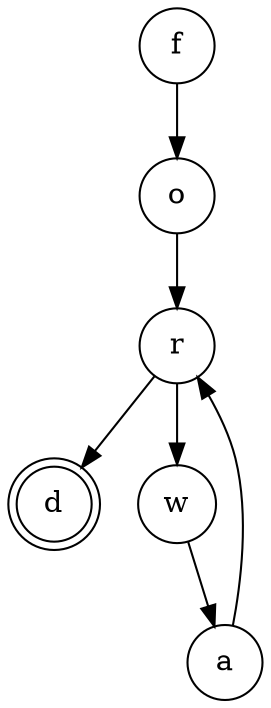 digraph {   
    node [shape = doublecircle, color = black] d ;
    node [shape = circle];
    node [color= black];
    f -> o -> r -> w -> a -> r -> d;	
}